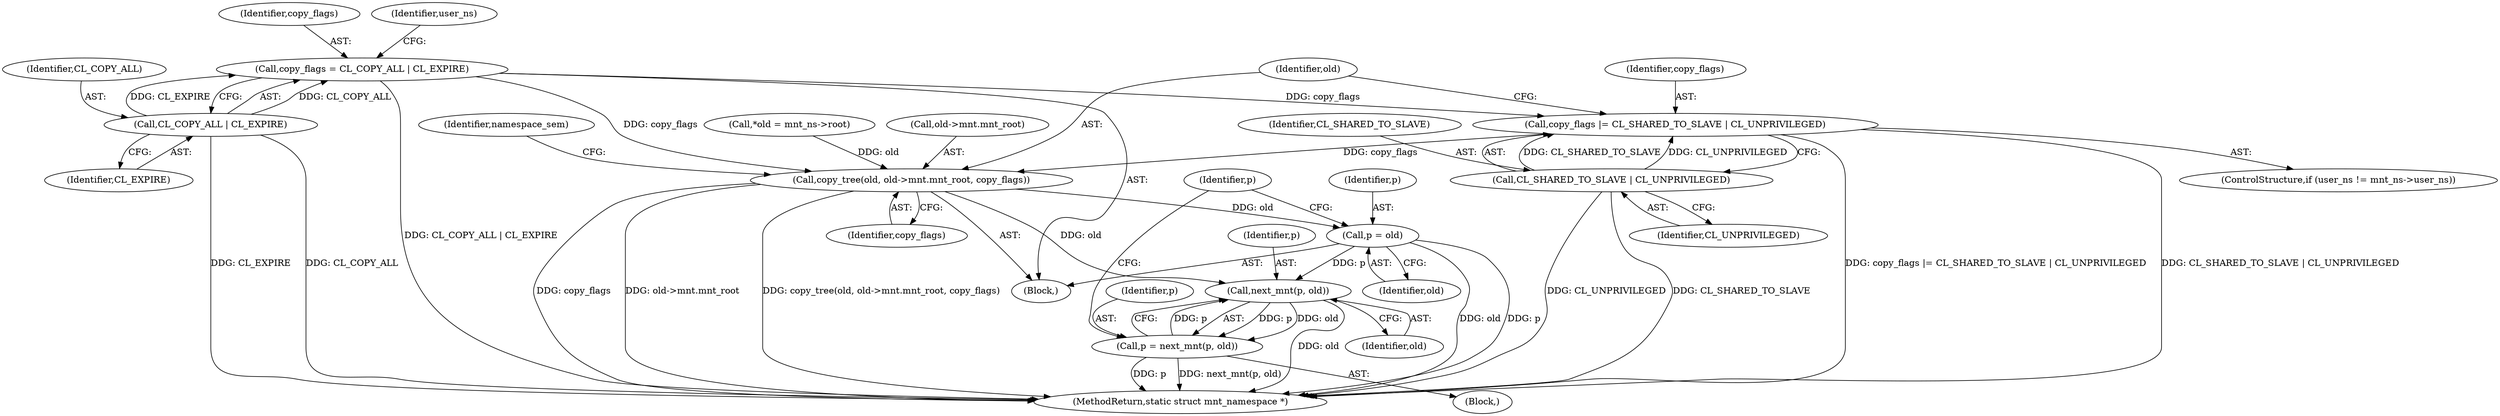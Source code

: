 digraph "0_linux_132c94e31b8bca8ea921f9f96a57d684fa4ae0a9_0@API" {
"1000148" [label="(Call,copy_flags |= CL_SHARED_TO_SLAVE | CL_UNPRIVILEGED)"];
"1000137" [label="(Call,copy_flags = CL_COPY_ALL | CL_EXPIRE)"];
"1000139" [label="(Call,CL_COPY_ALL | CL_EXPIRE)"];
"1000150" [label="(Call,CL_SHARED_TO_SLAVE | CL_UNPRIVILEGED)"];
"1000153" [label="(Call,copy_tree(old, old->mnt.mnt_root, copy_flags))"];
"1000173" [label="(Call,p = old)"];
"1000247" [label="(Call,next_mnt(p, old))"];
"1000245" [label="(Call,p = next_mnt(p, old))"];
"1000160" [label="(Identifier,copy_flags)"];
"1000119" [label="(Call,*old = mnt_ns->root)"];
"1000246" [label="(Identifier,p)"];
"1000263" [label="(MethodReturn,static struct mnt_namespace *)"];
"1000138" [label="(Identifier,copy_flags)"];
"1000150" [label="(Call,CL_SHARED_TO_SLAVE | CL_UNPRIVILEGED)"];
"1000249" [label="(Identifier,old)"];
"1000245" [label="(Call,p = next_mnt(p, old))"];
"1000142" [label="(ControlStructure,if (user_ns != mnt_ns->user_ns))"];
"1000175" [label="(Identifier,old)"];
"1000155" [label="(Call,old->mnt.mnt_root)"];
"1000177" [label="(Identifier,p)"];
"1000247" [label="(Call,next_mnt(p, old))"];
"1000148" [label="(Call,copy_flags |= CL_SHARED_TO_SLAVE | CL_UNPRIVILEGED)"];
"1000140" [label="(Identifier,CL_COPY_ALL)"];
"1000154" [label="(Identifier,old)"];
"1000174" [label="(Identifier,p)"];
"1000149" [label="(Identifier,copy_flags)"];
"1000164" [label="(Identifier,namespace_sem)"];
"1000178" [label="(Block,)"];
"1000141" [label="(Identifier,CL_EXPIRE)"];
"1000173" [label="(Call,p = old)"];
"1000153" [label="(Call,copy_tree(old, old->mnt.mnt_root, copy_flags))"];
"1000151" [label="(Identifier,CL_SHARED_TO_SLAVE)"];
"1000152" [label="(Identifier,CL_UNPRIVILEGED)"];
"1000139" [label="(Call,CL_COPY_ALL | CL_EXPIRE)"];
"1000106" [label="(Block,)"];
"1000144" [label="(Identifier,user_ns)"];
"1000137" [label="(Call,copy_flags = CL_COPY_ALL | CL_EXPIRE)"];
"1000248" [label="(Identifier,p)"];
"1000148" -> "1000142"  [label="AST: "];
"1000148" -> "1000150"  [label="CFG: "];
"1000149" -> "1000148"  [label="AST: "];
"1000150" -> "1000148"  [label="AST: "];
"1000154" -> "1000148"  [label="CFG: "];
"1000148" -> "1000263"  [label="DDG: copy_flags |= CL_SHARED_TO_SLAVE | CL_UNPRIVILEGED"];
"1000148" -> "1000263"  [label="DDG: CL_SHARED_TO_SLAVE | CL_UNPRIVILEGED"];
"1000137" -> "1000148"  [label="DDG: copy_flags"];
"1000150" -> "1000148"  [label="DDG: CL_SHARED_TO_SLAVE"];
"1000150" -> "1000148"  [label="DDG: CL_UNPRIVILEGED"];
"1000148" -> "1000153"  [label="DDG: copy_flags"];
"1000137" -> "1000106"  [label="AST: "];
"1000137" -> "1000139"  [label="CFG: "];
"1000138" -> "1000137"  [label="AST: "];
"1000139" -> "1000137"  [label="AST: "];
"1000144" -> "1000137"  [label="CFG: "];
"1000137" -> "1000263"  [label="DDG: CL_COPY_ALL | CL_EXPIRE"];
"1000139" -> "1000137"  [label="DDG: CL_COPY_ALL"];
"1000139" -> "1000137"  [label="DDG: CL_EXPIRE"];
"1000137" -> "1000153"  [label="DDG: copy_flags"];
"1000139" -> "1000141"  [label="CFG: "];
"1000140" -> "1000139"  [label="AST: "];
"1000141" -> "1000139"  [label="AST: "];
"1000139" -> "1000263"  [label="DDG: CL_EXPIRE"];
"1000139" -> "1000263"  [label="DDG: CL_COPY_ALL"];
"1000150" -> "1000152"  [label="CFG: "];
"1000151" -> "1000150"  [label="AST: "];
"1000152" -> "1000150"  [label="AST: "];
"1000150" -> "1000263"  [label="DDG: CL_SHARED_TO_SLAVE"];
"1000150" -> "1000263"  [label="DDG: CL_UNPRIVILEGED"];
"1000153" -> "1000106"  [label="AST: "];
"1000153" -> "1000160"  [label="CFG: "];
"1000154" -> "1000153"  [label="AST: "];
"1000155" -> "1000153"  [label="AST: "];
"1000160" -> "1000153"  [label="AST: "];
"1000164" -> "1000153"  [label="CFG: "];
"1000153" -> "1000263"  [label="DDG: copy_flags"];
"1000153" -> "1000263"  [label="DDG: old->mnt.mnt_root"];
"1000153" -> "1000263"  [label="DDG: copy_tree(old, old->mnt.mnt_root, copy_flags)"];
"1000119" -> "1000153"  [label="DDG: old"];
"1000153" -> "1000173"  [label="DDG: old"];
"1000153" -> "1000247"  [label="DDG: old"];
"1000173" -> "1000106"  [label="AST: "];
"1000173" -> "1000175"  [label="CFG: "];
"1000174" -> "1000173"  [label="AST: "];
"1000175" -> "1000173"  [label="AST: "];
"1000177" -> "1000173"  [label="CFG: "];
"1000173" -> "1000263"  [label="DDG: p"];
"1000173" -> "1000263"  [label="DDG: old"];
"1000173" -> "1000247"  [label="DDG: p"];
"1000247" -> "1000245"  [label="AST: "];
"1000247" -> "1000249"  [label="CFG: "];
"1000248" -> "1000247"  [label="AST: "];
"1000249" -> "1000247"  [label="AST: "];
"1000245" -> "1000247"  [label="CFG: "];
"1000247" -> "1000263"  [label="DDG: old"];
"1000247" -> "1000245"  [label="DDG: p"];
"1000247" -> "1000245"  [label="DDG: old"];
"1000245" -> "1000247"  [label="DDG: p"];
"1000245" -> "1000178"  [label="AST: "];
"1000246" -> "1000245"  [label="AST: "];
"1000177" -> "1000245"  [label="CFG: "];
"1000245" -> "1000263"  [label="DDG: p"];
"1000245" -> "1000263"  [label="DDG: next_mnt(p, old)"];
}
